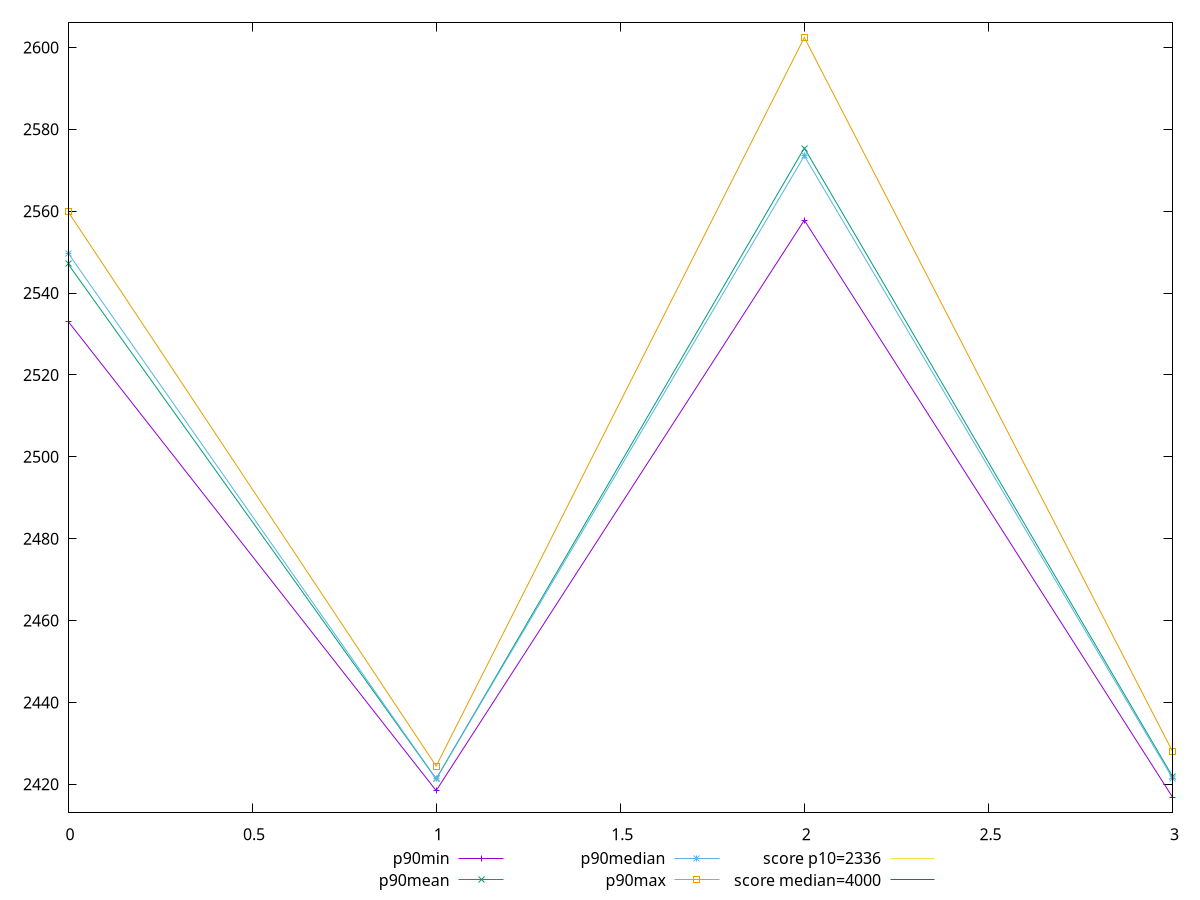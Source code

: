 reset

$p90Min <<EOF
0 2533.124
1 2418.455
2 2557.806
3 2416.865
EOF

$p90Mean <<EOF
0 2547.137287234043
1 2421.308070212766
2 2575.4247861702124
3 2421.9240531914893
EOF

$p90Median <<EOF
0 2549.7834999999995
1 2421.337
2 2573.5175
3 2421.4995499999995
EOF

$p90Max <<EOF
0 2559.916
1 2424.463
2 2602.432
3 2428.044
EOF

set key outside below
set xrange [0:3]
set yrange [2413.15366:2606.1433399999996]
set trange [2413.15366:2606.1433399999996]
set terminal svg size 640, 560 enhanced background rgb 'white'
set output "reports/report_00033_2021-03-01T14-23-16.841Z/first-contentful-paint/progression/value.svg"

plot $p90Min title "p90min" with linespoints, \
     $p90Mean title "p90mean" with linespoints, \
     $p90Median title "p90median" with linespoints, \
     $p90Max title "p90max" with linespoints, \
     2336 title "score p10=2336", \
     4000 title "score median=4000"

reset
